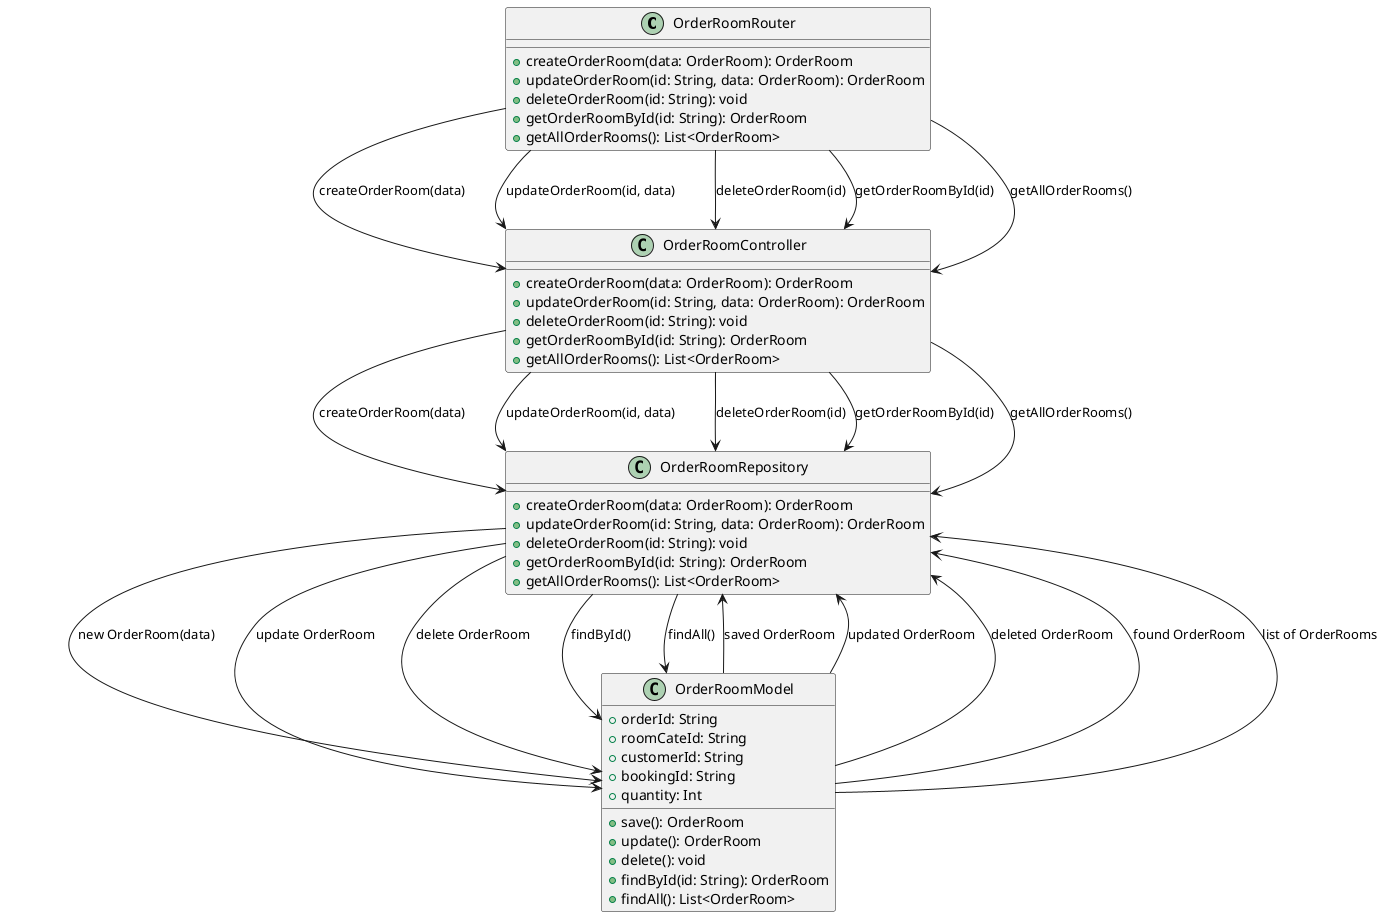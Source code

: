 @startuml
class OrderRoomRouter {
    +createOrderRoom(data: OrderRoom): OrderRoom
    +updateOrderRoom(id: String, data: OrderRoom): OrderRoom
    +deleteOrderRoom(id: String): void
    +getOrderRoomById(id: String): OrderRoom
    +getAllOrderRooms(): List<OrderRoom>
}

class OrderRoomController {
    +createOrderRoom(data: OrderRoom): OrderRoom
    +updateOrderRoom(id: String, data: OrderRoom): OrderRoom
    +deleteOrderRoom(id: String): void
    +getOrderRoomById(id: String): OrderRoom
    +getAllOrderRooms(): List<OrderRoom>
}

class OrderRoomRepository {
    +createOrderRoom(data: OrderRoom): OrderRoom
    +updateOrderRoom(id: String, data: OrderRoom): OrderRoom
    +deleteOrderRoom(id: String): void
    +getOrderRoomById(id: String): OrderRoom
    +getAllOrderRooms(): List<OrderRoom>
}

class OrderRoomModel {
    +orderId: String
    +roomCateId: String
    +customerId: String
    +bookingId: String
    +quantity: Int
    +save(): OrderRoom
    +update(): OrderRoom
    +delete(): void
    +findById(id: String): OrderRoom
    +findAll(): List<OrderRoom>
}

OrderRoomRouter --> OrderRoomController : createOrderRoom(data)
OrderRoomController --> OrderRoomRepository : createOrderRoom(data)
OrderRoomRepository --> OrderRoomModel : new OrderRoom(data)
OrderRoomModel --> OrderRoomRepository : saved OrderRoom

OrderRoomRouter --> OrderRoomController : updateOrderRoom(id, data)
OrderRoomController --> OrderRoomRepository : updateOrderRoom(id, data)
OrderRoomRepository --> OrderRoomModel : update OrderRoom
OrderRoomModel --> OrderRoomRepository : updated OrderRoom

OrderRoomRouter --> OrderRoomController : deleteOrderRoom(id)
OrderRoomController --> OrderRoomRepository : deleteOrderRoom(id)
OrderRoomRepository --> OrderRoomModel : delete OrderRoom
OrderRoomModel --> OrderRoomRepository : deleted OrderRoom

OrderRoomRouter --> OrderRoomController : getOrderRoomById(id)
OrderRoomController --> OrderRoomRepository : getOrderRoomById(id)
OrderRoomRepository --> OrderRoomModel : findById()
OrderRoomModel --> OrderRoomRepository : found OrderRoom

OrderRoomRouter --> OrderRoomController : getAllOrderRooms()
OrderRoomController --> OrderRoomRepository : getAllOrderRooms()
OrderRoomRepository --> OrderRoomModel : findAll()
OrderRoomModel --> OrderRoomRepository : list of OrderRooms
@enduml

